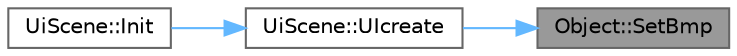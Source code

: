digraph "Object::SetBmp"
{
 // LATEX_PDF_SIZE
  bgcolor="transparent";
  edge [fontname=Helvetica,fontsize=10,labelfontname=Helvetica,labelfontsize=10];
  node [fontname=Helvetica,fontsize=10,shape=box,height=0.2,width=0.4];
  rankdir="RL";
  Node1 [id="Node000001",label="Object::SetBmp",height=0.2,width=0.4,color="gray40", fillcolor="grey60", style="filled", fontcolor="black",tooltip=" "];
  Node1 -> Node2 [id="edge1_Node000001_Node000002",dir="back",color="steelblue1",style="solid",tooltip=" "];
  Node2 [id="Node000002",label="UiScene::UIcreate",height=0.2,width=0.4,color="grey40", fillcolor="white", style="filled",URL="$class_ui_scene.html#a7108075ba0c916df3cc1c2a753f8aac2",tooltip=" "];
  Node2 -> Node3 [id="edge2_Node000002_Node000003",dir="back",color="steelblue1",style="solid",tooltip=" "];
  Node3 [id="Node000003",label="UiScene::Init",height=0.2,width=0.4,color="grey40", fillcolor="white", style="filled",URL="$class_ui_scene.html#a557d51063eb9cd3b868d4f6431ca11cf",tooltip=" "];
}
